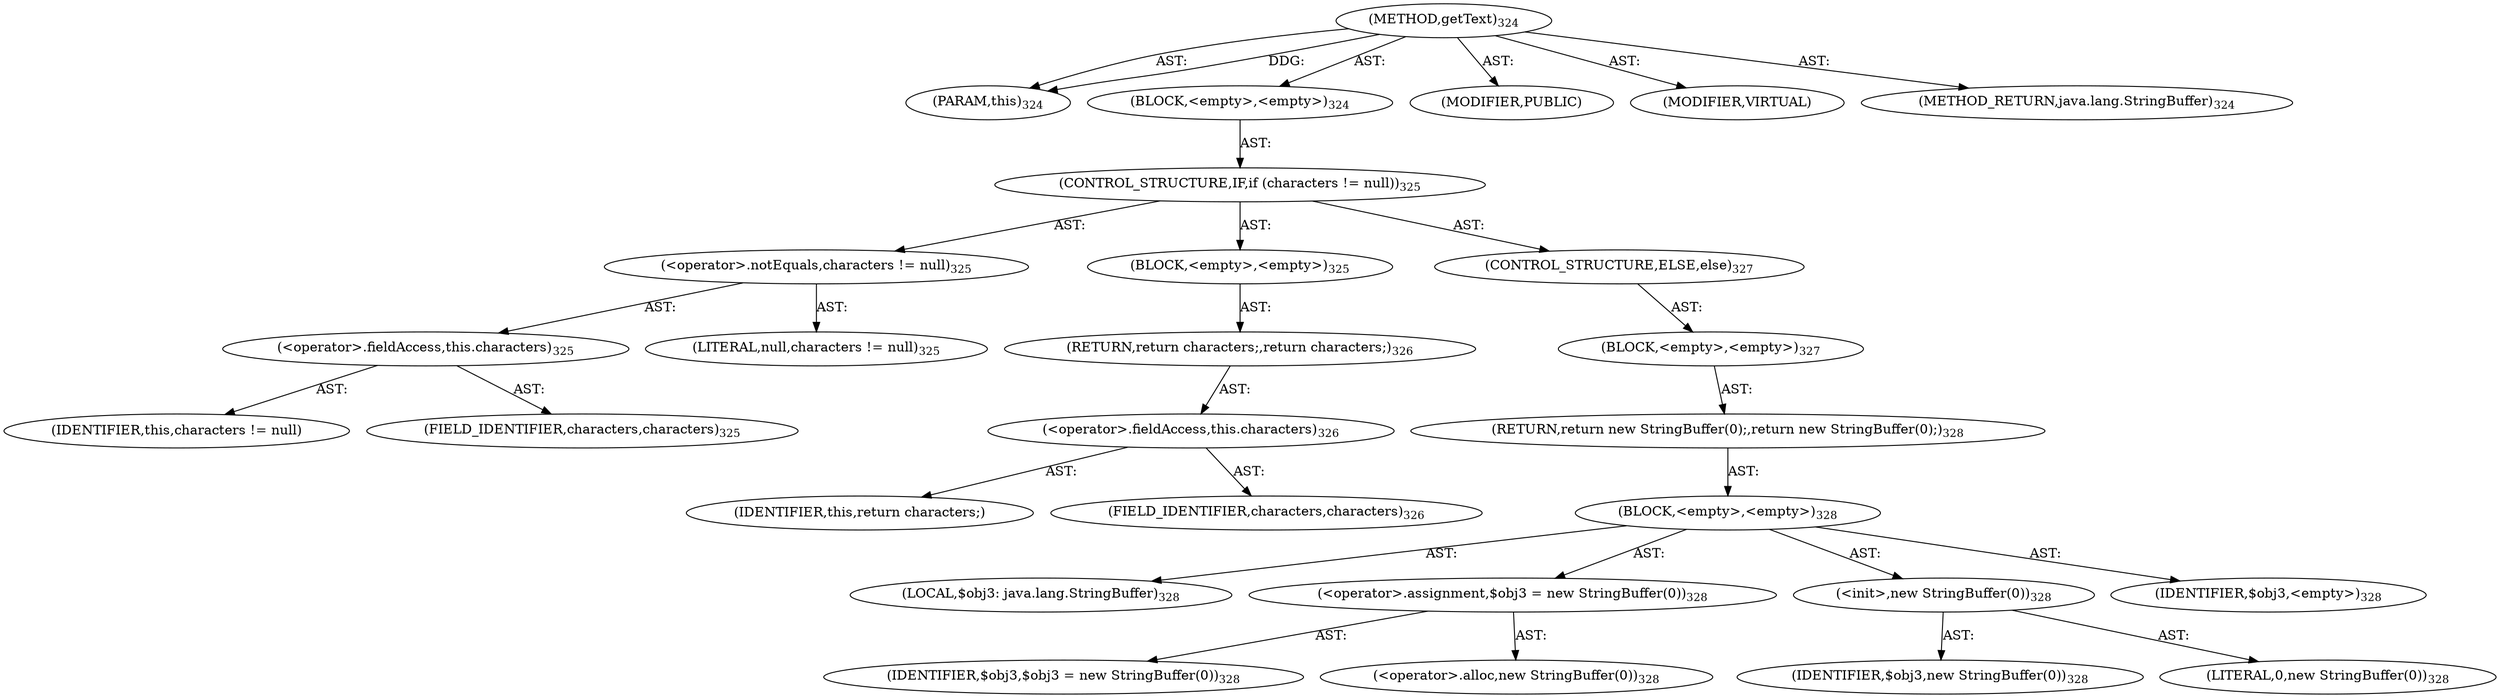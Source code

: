 digraph "getText" {  
"111669149711" [label = <(METHOD,getText)<SUB>324</SUB>> ]
"115964117025" [label = <(PARAM,this)<SUB>324</SUB>> ]
"25769803809" [label = <(BLOCK,&lt;empty&gt;,&lt;empty&gt;)<SUB>324</SUB>> ]
"47244640271" [label = <(CONTROL_STRUCTURE,IF,if (characters != null))<SUB>325</SUB>> ]
"30064771188" [label = <(&lt;operator&gt;.notEquals,characters != null)<SUB>325</SUB>> ]
"30064771189" [label = <(&lt;operator&gt;.fieldAccess,this.characters)<SUB>325</SUB>> ]
"68719476828" [label = <(IDENTIFIER,this,characters != null)> ]
"55834574893" [label = <(FIELD_IDENTIFIER,characters,characters)<SUB>325</SUB>> ]
"90194313236" [label = <(LITERAL,null,characters != null)<SUB>325</SUB>> ]
"25769803810" [label = <(BLOCK,&lt;empty&gt;,&lt;empty&gt;)<SUB>325</SUB>> ]
"146028888074" [label = <(RETURN,return characters;,return characters;)<SUB>326</SUB>> ]
"30064771190" [label = <(&lt;operator&gt;.fieldAccess,this.characters)<SUB>326</SUB>> ]
"68719476829" [label = <(IDENTIFIER,this,return characters;)> ]
"55834574894" [label = <(FIELD_IDENTIFIER,characters,characters)<SUB>326</SUB>> ]
"47244640272" [label = <(CONTROL_STRUCTURE,ELSE,else)<SUB>327</SUB>> ]
"25769803811" [label = <(BLOCK,&lt;empty&gt;,&lt;empty&gt;)<SUB>327</SUB>> ]
"146028888075" [label = <(RETURN,return new StringBuffer(0);,return new StringBuffer(0);)<SUB>328</SUB>> ]
"25769803812" [label = <(BLOCK,&lt;empty&gt;,&lt;empty&gt;)<SUB>328</SUB>> ]
"94489280516" [label = <(LOCAL,$obj3: java.lang.StringBuffer)<SUB>328</SUB>> ]
"30064771191" [label = <(&lt;operator&gt;.assignment,$obj3 = new StringBuffer(0))<SUB>328</SUB>> ]
"68719476830" [label = <(IDENTIFIER,$obj3,$obj3 = new StringBuffer(0))<SUB>328</SUB>> ]
"30064771192" [label = <(&lt;operator&gt;.alloc,new StringBuffer(0))<SUB>328</SUB>> ]
"30064771193" [label = <(&lt;init&gt;,new StringBuffer(0))<SUB>328</SUB>> ]
"68719476831" [label = <(IDENTIFIER,$obj3,new StringBuffer(0))<SUB>328</SUB>> ]
"90194313237" [label = <(LITERAL,0,new StringBuffer(0))<SUB>328</SUB>> ]
"68719476832" [label = <(IDENTIFIER,$obj3,&lt;empty&gt;)<SUB>328</SUB>> ]
"133143986216" [label = <(MODIFIER,PUBLIC)> ]
"133143986217" [label = <(MODIFIER,VIRTUAL)> ]
"128849018895" [label = <(METHOD_RETURN,java.lang.StringBuffer)<SUB>324</SUB>> ]
  "111669149711" -> "115964117025"  [ label = "AST: "] 
  "111669149711" -> "25769803809"  [ label = "AST: "] 
  "111669149711" -> "133143986216"  [ label = "AST: "] 
  "111669149711" -> "133143986217"  [ label = "AST: "] 
  "111669149711" -> "128849018895"  [ label = "AST: "] 
  "25769803809" -> "47244640271"  [ label = "AST: "] 
  "47244640271" -> "30064771188"  [ label = "AST: "] 
  "47244640271" -> "25769803810"  [ label = "AST: "] 
  "47244640271" -> "47244640272"  [ label = "AST: "] 
  "30064771188" -> "30064771189"  [ label = "AST: "] 
  "30064771188" -> "90194313236"  [ label = "AST: "] 
  "30064771189" -> "68719476828"  [ label = "AST: "] 
  "30064771189" -> "55834574893"  [ label = "AST: "] 
  "25769803810" -> "146028888074"  [ label = "AST: "] 
  "146028888074" -> "30064771190"  [ label = "AST: "] 
  "30064771190" -> "68719476829"  [ label = "AST: "] 
  "30064771190" -> "55834574894"  [ label = "AST: "] 
  "47244640272" -> "25769803811"  [ label = "AST: "] 
  "25769803811" -> "146028888075"  [ label = "AST: "] 
  "146028888075" -> "25769803812"  [ label = "AST: "] 
  "25769803812" -> "94489280516"  [ label = "AST: "] 
  "25769803812" -> "30064771191"  [ label = "AST: "] 
  "25769803812" -> "30064771193"  [ label = "AST: "] 
  "25769803812" -> "68719476832"  [ label = "AST: "] 
  "30064771191" -> "68719476830"  [ label = "AST: "] 
  "30064771191" -> "30064771192"  [ label = "AST: "] 
  "30064771193" -> "68719476831"  [ label = "AST: "] 
  "30064771193" -> "90194313237"  [ label = "AST: "] 
  "111669149711" -> "115964117025"  [ label = "DDG: "] 
}

